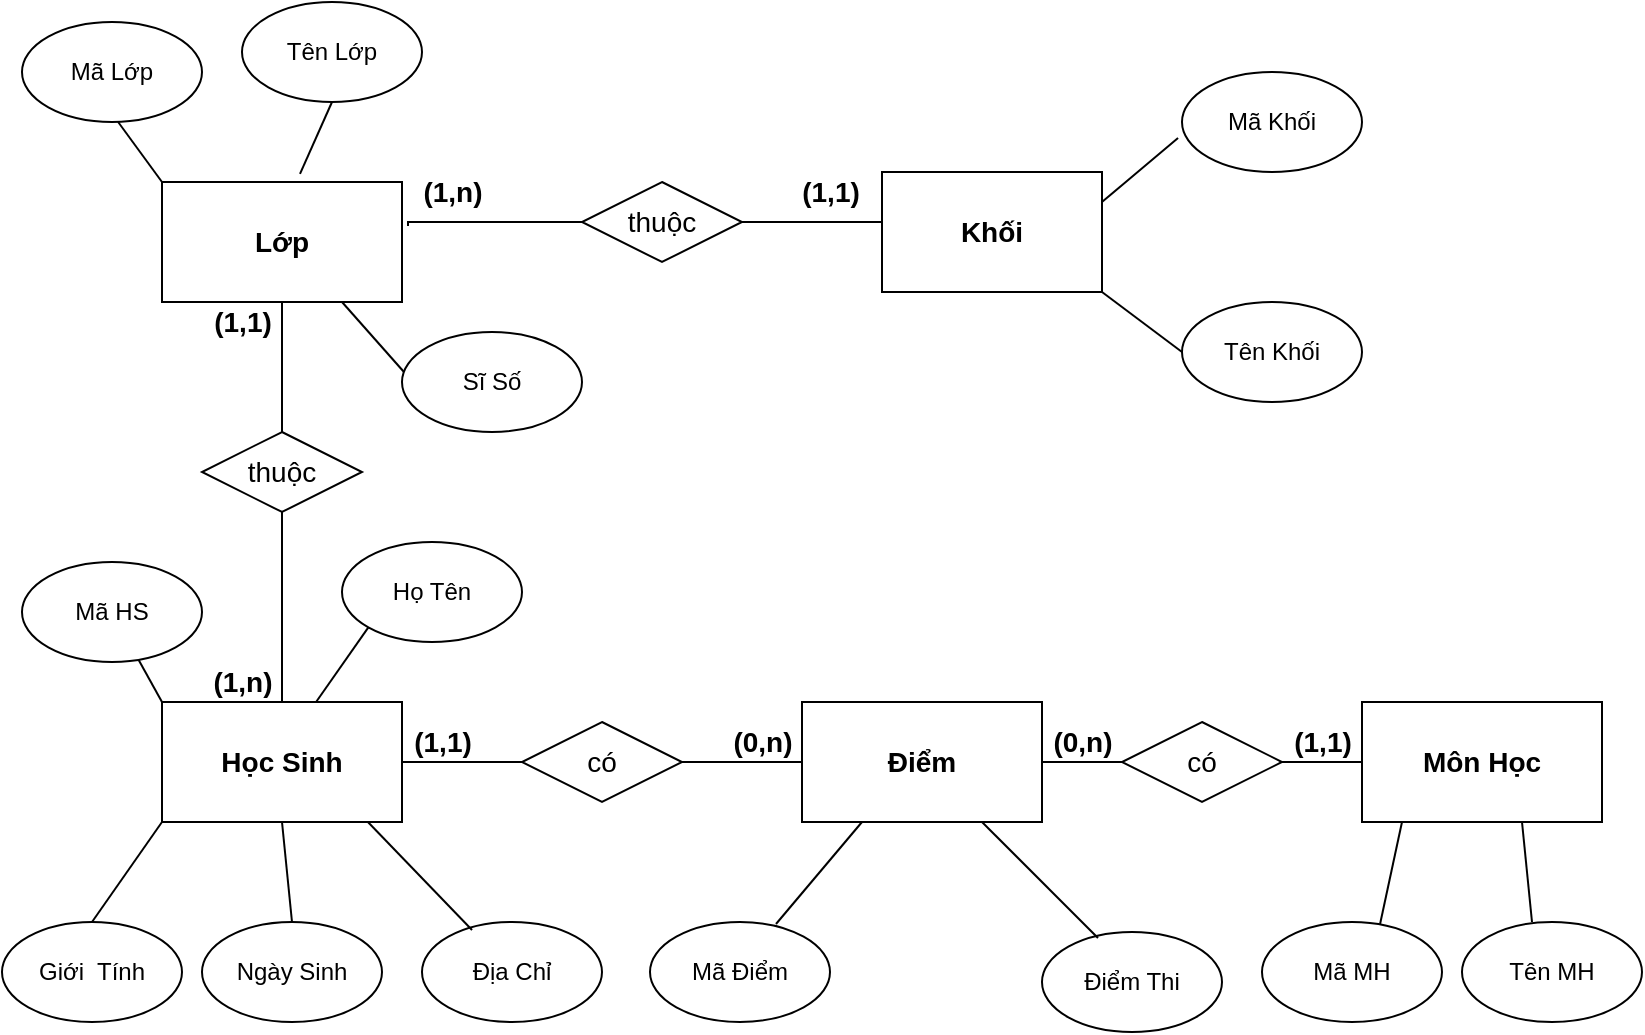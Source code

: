 <mxfile version="14.9.2" type="github">
  <diagram id="Bu6V3V-Sf1SO0hkXzAme" name="Page-1">
    <mxGraphModel dx="868" dy="450" grid="1" gridSize="10" guides="1" tooltips="1" connect="1" arrows="1" fold="1" page="1" pageScale="1" pageWidth="827" pageHeight="1169" math="0" shadow="0">
      <root>
        <mxCell id="0" />
        <mxCell id="1" parent="0" />
        <mxCell id="QMtQDDyE9ecYJNEzUJB2-11" style="rounded=0;orthogonalLoop=1;jettySize=auto;html=1;exitX=1;exitY=0.5;exitDx=0;exitDy=0;entryX=0;entryY=0.5;entryDx=0;entryDy=0;endArrow=none;endFill=0;startArrow=none;" parent="1" source="bpnxgHZHVHbwMCRgW0WN-5" target="QMtQDDyE9ecYJNEzUJB2-2" edge="1">
          <mxGeometry relative="1" as="geometry">
            <Array as="points">
              <mxPoint x="320" y="670" />
            </Array>
          </mxGeometry>
        </mxCell>
        <mxCell id="bpnxgHZHVHbwMCRgW0WN-23" style="edgeStyle=orthogonalEdgeStyle;rounded=0;orthogonalLoop=1;jettySize=auto;html=1;exitX=0.5;exitY=0;exitDx=0;exitDy=0;entryX=0.5;entryY=1;entryDx=0;entryDy=0;endArrow=none;endFill=0;" parent="1" source="QMtQDDyE9ecYJNEzUJB2-1" target="QMtQDDyE9ecYJNEzUJB2-4" edge="1">
          <mxGeometry relative="1" as="geometry" />
        </mxCell>
        <mxCell id="QMtQDDyE9ecYJNEzUJB2-1" value="&lt;font style=&quot;font-size: 14px&quot;&gt;&lt;b&gt;Học Sinh&lt;/b&gt;&lt;/font&gt;" style="rounded=0;whiteSpace=wrap;html=1;strokeWidth=1;" parent="1" vertex="1">
          <mxGeometry x="80" y="640" width="120" height="60" as="geometry" />
        </mxCell>
        <mxCell id="bpnxgHZHVHbwMCRgW0WN-4" style="edgeStyle=orthogonalEdgeStyle;rounded=0;orthogonalLoop=1;jettySize=auto;html=1;exitX=1;exitY=0.5;exitDx=0;exitDy=0;entryX=0;entryY=0.5;entryDx=0;entryDy=0;endArrow=none;endFill=0;" parent="1" source="QMtQDDyE9ecYJNEzUJB2-2" target="QMtQDDyE9ecYJNEzUJB2-6" edge="1">
          <mxGeometry relative="1" as="geometry" />
        </mxCell>
        <mxCell id="QMtQDDyE9ecYJNEzUJB2-2" value="&lt;span style=&quot;font-size: 14px&quot;&gt;&lt;b&gt;Điểm&lt;/b&gt;&lt;/span&gt;" style="rounded=0;whiteSpace=wrap;html=1;strokeWidth=1;" parent="1" vertex="1">
          <mxGeometry x="400" y="640" width="120" height="60" as="geometry" />
        </mxCell>
        <mxCell id="QMtQDDyE9ecYJNEzUJB2-4" value="&lt;span style=&quot;font-size: 14px&quot;&gt;&lt;b&gt;Lớp&lt;/b&gt;&lt;/span&gt;" style="rounded=0;whiteSpace=wrap;html=1;strokeWidth=1;" parent="1" vertex="1">
          <mxGeometry x="80" y="380" width="120" height="60" as="geometry" />
        </mxCell>
        <mxCell id="QMtQDDyE9ecYJNEzUJB2-6" value="&lt;span style=&quot;font-size: 14px&quot;&gt;&lt;b&gt;Môn Học&lt;/b&gt;&lt;/span&gt;" style="rounded=0;whiteSpace=wrap;html=1;strokeWidth=1;" parent="1" vertex="1">
          <mxGeometry x="680" y="640" width="120" height="60" as="geometry" />
        </mxCell>
        <mxCell id="QMtQDDyE9ecYJNEzUJB2-7" value="&lt;span style=&quot;font-size: 14px&quot;&gt;&lt;b&gt;Khối&lt;/b&gt;&lt;/span&gt;" style="rounded=0;whiteSpace=wrap;html=1;strokeWidth=1;" parent="1" vertex="1">
          <mxGeometry x="440" y="375" width="110" height="60" as="geometry" />
        </mxCell>
        <mxCell id="bpnxgHZHVHbwMCRgW0WN-5" value="&lt;font style=&quot;font-size: 14px&quot;&gt;có&lt;/font&gt;" style="rhombus;whiteSpace=wrap;html=1;" parent="1" vertex="1">
          <mxGeometry x="260" y="650" width="80" height="40" as="geometry" />
        </mxCell>
        <mxCell id="bpnxgHZHVHbwMCRgW0WN-6" value="" style="rounded=0;orthogonalLoop=1;jettySize=auto;html=1;exitX=1;exitY=0.5;exitDx=0;exitDy=0;entryX=0;entryY=0.5;entryDx=0;entryDy=0;endArrow=none;endFill=0;" parent="1" source="QMtQDDyE9ecYJNEzUJB2-1" target="bpnxgHZHVHbwMCRgW0WN-5" edge="1">
          <mxGeometry relative="1" as="geometry">
            <mxPoint x="240" y="670" as="sourcePoint" />
            <mxPoint x="400" y="670" as="targetPoint" />
            <Array as="points" />
          </mxGeometry>
        </mxCell>
        <mxCell id="bpnxgHZHVHbwMCRgW0WN-7" value="Mã HS" style="ellipse;whiteSpace=wrap;html=1;" parent="1" vertex="1">
          <mxGeometry x="10" y="570" width="90" height="50" as="geometry" />
        </mxCell>
        <mxCell id="bpnxgHZHVHbwMCRgW0WN-8" value="Họ Tên" style="ellipse;whiteSpace=wrap;html=1;" parent="1" vertex="1">
          <mxGeometry x="170" y="560" width="90" height="50" as="geometry" />
        </mxCell>
        <mxCell id="bpnxgHZHVHbwMCRgW0WN-9" value="Ngày Sinh" style="ellipse;whiteSpace=wrap;html=1;" parent="1" vertex="1">
          <mxGeometry x="100" y="750" width="90" height="50" as="geometry" />
        </mxCell>
        <mxCell id="bpnxgHZHVHbwMCRgW0WN-10" value="Giới&amp;nbsp; Tính" style="ellipse;whiteSpace=wrap;html=1;" parent="1" vertex="1">
          <mxGeometry y="750" width="90" height="50" as="geometry" />
        </mxCell>
        <mxCell id="bpnxgHZHVHbwMCRgW0WN-11" value="Địa Chỉ" style="ellipse;whiteSpace=wrap;html=1;" parent="1" vertex="1">
          <mxGeometry x="210" y="750" width="90" height="50" as="geometry" />
        </mxCell>
        <mxCell id="bpnxgHZHVHbwMCRgW0WN-13" value="" style="endArrow=none;html=1;exitX=0.642;exitY=0;exitDx=0;exitDy=0;exitPerimeter=0;entryX=0;entryY=1;entryDx=0;entryDy=0;" parent="1" source="QMtQDDyE9ecYJNEzUJB2-1" target="bpnxgHZHVHbwMCRgW0WN-8" edge="1">
          <mxGeometry width="50" height="50" relative="1" as="geometry">
            <mxPoint x="135" y="640" as="sourcePoint" />
            <mxPoint x="175" y="600" as="targetPoint" />
          </mxGeometry>
        </mxCell>
        <mxCell id="bpnxgHZHVHbwMCRgW0WN-14" value="" style="endArrow=none;html=1;exitX=0.5;exitY=0;exitDx=0;exitDy=0;" parent="1" source="bpnxgHZHVHbwMCRgW0WN-10" edge="1">
          <mxGeometry width="50" height="50" relative="1" as="geometry">
            <mxPoint x="62.04" y="740" as="sourcePoint" />
            <mxPoint x="80" y="700" as="targetPoint" />
          </mxGeometry>
        </mxCell>
        <mxCell id="bpnxgHZHVHbwMCRgW0WN-15" value="" style="endArrow=none;html=1;exitX=0.5;exitY=0;exitDx=0;exitDy=0;" parent="1" source="bpnxgHZHVHbwMCRgW0WN-9" edge="1">
          <mxGeometry width="50" height="50" relative="1" as="geometry">
            <mxPoint x="122.04" y="740" as="sourcePoint" />
            <mxPoint x="140" y="700" as="targetPoint" />
          </mxGeometry>
        </mxCell>
        <mxCell id="bpnxgHZHVHbwMCRgW0WN-16" value="" style="endArrow=none;html=1;exitX=0.278;exitY=0.08;exitDx=0;exitDy=0;exitPerimeter=0;entryX=0.858;entryY=1;entryDx=0;entryDy=0;entryPerimeter=0;" parent="1" source="bpnxgHZHVHbwMCRgW0WN-11" target="QMtQDDyE9ecYJNEzUJB2-1" edge="1">
          <mxGeometry width="50" height="50" relative="1" as="geometry">
            <mxPoint x="260" y="760" as="sourcePoint" />
            <mxPoint x="200" y="700" as="targetPoint" />
          </mxGeometry>
        </mxCell>
        <mxCell id="bpnxgHZHVHbwMCRgW0WN-18" value="" style="endArrow=none;html=1;exitX=0;exitY=0;exitDx=0;exitDy=0;" parent="1" source="QMtQDDyE9ecYJNEzUJB2-1" target="bpnxgHZHVHbwMCRgW0WN-7" edge="1">
          <mxGeometry width="50" height="50" relative="1" as="geometry">
            <mxPoint x="36.02" y="640" as="sourcePoint" />
            <mxPoint x="71" y="621" as="targetPoint" />
          </mxGeometry>
        </mxCell>
        <mxCell id="bpnxgHZHVHbwMCRgW0WN-19" value="&lt;font style=&quot;font-size: 14px&quot;&gt;có&lt;/font&gt;" style="rhombus;whiteSpace=wrap;html=1;" parent="1" vertex="1">
          <mxGeometry x="560" y="650" width="80" height="40" as="geometry" />
        </mxCell>
        <mxCell id="bpnxgHZHVHbwMCRgW0WN-27" value="&lt;font style=&quot;font-size: 14px&quot;&gt;thuộc&lt;/font&gt;" style="rhombus;whiteSpace=wrap;html=1;" parent="1" vertex="1">
          <mxGeometry x="100" y="505" width="80" height="40" as="geometry" />
        </mxCell>
        <mxCell id="Yj_Iao0Bh0CvilCDldHS-1" style="edgeStyle=orthogonalEdgeStyle;rounded=0;orthogonalLoop=1;jettySize=auto;html=1;exitX=1;exitY=0.5;exitDx=0;exitDy=0;endArrow=none;endFill=0;" parent="1" source="bpnxgHZHVHbwMCRgW0WN-28" edge="1">
          <mxGeometry relative="1" as="geometry">
            <mxPoint x="440" y="400" as="targetPoint" />
          </mxGeometry>
        </mxCell>
        <mxCell id="bpnxgHZHVHbwMCRgW0WN-28" value="&lt;font style=&quot;font-size: 14px&quot;&gt;thuộc&lt;/font&gt;" style="rhombus;whiteSpace=wrap;html=1;" parent="1" vertex="1">
          <mxGeometry x="290" y="380" width="80" height="40" as="geometry" />
        </mxCell>
        <mxCell id="bpnxgHZHVHbwMCRgW0WN-29" value="" style="edgeStyle=orthogonalEdgeStyle;rounded=0;orthogonalLoop=1;jettySize=auto;html=1;exitX=1.025;exitY=0.367;exitDx=0;exitDy=0;entryX=0;entryY=0.5;entryDx=0;entryDy=0;endArrow=none;endFill=0;exitPerimeter=0;" parent="1" source="QMtQDDyE9ecYJNEzUJB2-4" target="bpnxgHZHVHbwMCRgW0WN-28" edge="1">
          <mxGeometry relative="1" as="geometry">
            <mxPoint x="140" y="360" as="sourcePoint" />
            <mxPoint x="140" y="200" as="targetPoint" />
            <Array as="points">
              <mxPoint x="203" y="400" />
            </Array>
          </mxGeometry>
        </mxCell>
        <mxCell id="bpnxgHZHVHbwMCRgW0WN-40" value="Tên MH" style="ellipse;whiteSpace=wrap;html=1;" parent="1" vertex="1">
          <mxGeometry x="730" y="750" width="90" height="50" as="geometry" />
        </mxCell>
        <mxCell id="bpnxgHZHVHbwMCRgW0WN-41" value="Mã MH" style="ellipse;whiteSpace=wrap;html=1;" parent="1" vertex="1">
          <mxGeometry x="630" y="750" width="90" height="50" as="geometry" />
        </mxCell>
        <mxCell id="bpnxgHZHVHbwMCRgW0WN-42" value="" style="endArrow=none;html=1;exitX=0.656;exitY=0.02;exitDx=0;exitDy=0;exitPerimeter=0;" parent="1" source="bpnxgHZHVHbwMCRgW0WN-41" edge="1">
          <mxGeometry width="50" height="50" relative="1" as="geometry">
            <mxPoint x="647" y="749" as="sourcePoint" />
            <mxPoint x="700" y="700" as="targetPoint" />
          </mxGeometry>
        </mxCell>
        <mxCell id="bpnxgHZHVHbwMCRgW0WN-43" value="" style="endArrow=none;html=1;exitX=0.5;exitY=0;exitDx=0;exitDy=0;" parent="1" edge="1">
          <mxGeometry width="50" height="50" relative="1" as="geometry">
            <mxPoint x="765" y="750" as="sourcePoint" />
            <mxPoint x="760" y="700" as="targetPoint" />
          </mxGeometry>
        </mxCell>
        <mxCell id="bpnxgHZHVHbwMCRgW0WN-44" value="" style="endArrow=none;html=1;exitX=0.7;exitY=0.02;exitDx=0;exitDy=0;exitPerimeter=0;" parent="1" source="bpnxgHZHVHbwMCRgW0WN-45" edge="1">
          <mxGeometry width="50" height="50" relative="1" as="geometry">
            <mxPoint x="435" y="750" as="sourcePoint" />
            <mxPoint x="430" y="700" as="targetPoint" />
          </mxGeometry>
        </mxCell>
        <mxCell id="bpnxgHZHVHbwMCRgW0WN-45" value="Mã Điểm" style="ellipse;whiteSpace=wrap;html=1;" parent="1" vertex="1">
          <mxGeometry x="324" y="750" width="90" height="50" as="geometry" />
        </mxCell>
        <mxCell id="bpnxgHZHVHbwMCRgW0WN-46" value="Sĩ Số" style="ellipse;whiteSpace=wrap;html=1;" parent="1" vertex="1">
          <mxGeometry x="200" y="455" width="90" height="50" as="geometry" />
        </mxCell>
        <mxCell id="bpnxgHZHVHbwMCRgW0WN-47" value="Tên Lớp" style="ellipse;whiteSpace=wrap;html=1;" parent="1" vertex="1">
          <mxGeometry x="120" y="290" width="90" height="50" as="geometry" />
        </mxCell>
        <mxCell id="bpnxgHZHVHbwMCRgW0WN-48" value="Mã Lớp" style="ellipse;whiteSpace=wrap;html=1;" parent="1" vertex="1">
          <mxGeometry x="10" y="300" width="90" height="50" as="geometry" />
        </mxCell>
        <mxCell id="bpnxgHZHVHbwMCRgW0WN-49" value="" style="endArrow=none;html=1;exitX=0.011;exitY=0.4;exitDx=0;exitDy=0;exitPerimeter=0;entryX=0.75;entryY=1;entryDx=0;entryDy=0;" parent="1" source="bpnxgHZHVHbwMCRgW0WN-46" target="QMtQDDyE9ecYJNEzUJB2-4" edge="1">
          <mxGeometry width="50" height="50" relative="1" as="geometry">
            <mxPoint x="153.86" y="477.32" as="sourcePoint" />
            <mxPoint x="180.0" y="439.998" as="targetPoint" />
          </mxGeometry>
        </mxCell>
        <mxCell id="bpnxgHZHVHbwMCRgW0WN-50" value="" style="endArrow=none;html=1;exitX=0;exitY=0;exitDx=0;exitDy=0;entryX=0;entryY=1;entryDx=0;entryDy=0;" parent="1" source="QMtQDDyE9ecYJNEzUJB2-4" edge="1">
          <mxGeometry width="50" height="50" relative="1" as="geometry">
            <mxPoint x="31.93" y="387.32" as="sourcePoint" />
            <mxPoint x="58.07" y="349.998" as="targetPoint" />
          </mxGeometry>
        </mxCell>
        <mxCell id="bpnxgHZHVHbwMCRgW0WN-51" value="" style="endArrow=none;html=1;exitX=0.575;exitY=-0.067;exitDx=0;exitDy=0;exitPerimeter=0;entryX=0.5;entryY=1;entryDx=0;entryDy=0;" parent="1" source="QMtQDDyE9ecYJNEzUJB2-4" target="bpnxgHZHVHbwMCRgW0WN-47" edge="1">
          <mxGeometry width="50" height="50" relative="1" as="geometry">
            <mxPoint x="200.0" y="380" as="sourcePoint" />
            <mxPoint x="220" y="340" as="targetPoint" />
          </mxGeometry>
        </mxCell>
        <mxCell id="bpnxgHZHVHbwMCRgW0WN-53" value="Tên Khối" style="ellipse;whiteSpace=wrap;html=1;" parent="1" vertex="1">
          <mxGeometry x="590" y="440" width="90" height="50" as="geometry" />
        </mxCell>
        <mxCell id="bpnxgHZHVHbwMCRgW0WN-54" value="Mã Khối" style="ellipse;whiteSpace=wrap;html=1;" parent="1" vertex="1">
          <mxGeometry x="590" y="325" width="90" height="50" as="geometry" />
        </mxCell>
        <mxCell id="bpnxgHZHVHbwMCRgW0WN-55" value="" style="endArrow=none;html=1;exitX=1;exitY=1;exitDx=0;exitDy=0;entryX=0;entryY=0.5;entryDx=0;entryDy=0;" parent="1" source="QMtQDDyE9ecYJNEzUJB2-7" target="bpnxgHZHVHbwMCRgW0WN-53" edge="1">
          <mxGeometry width="50" height="50" relative="1" as="geometry">
            <mxPoint x="228.86" y="200" as="sourcePoint" />
            <mxPoint x="255.0" y="162.678" as="targetPoint" />
          </mxGeometry>
        </mxCell>
        <mxCell id="bpnxgHZHVHbwMCRgW0WN-56" value="" style="endArrow=none;html=1;exitX=1;exitY=0.25;exitDx=0;exitDy=0;entryX=-0.022;entryY=0.66;entryDx=0;entryDy=0;entryPerimeter=0;" parent="1" source="QMtQDDyE9ecYJNEzUJB2-7" target="bpnxgHZHVHbwMCRgW0WN-54" edge="1">
          <mxGeometry width="50" height="50" relative="1" as="geometry">
            <mxPoint x="165" y="117.32" as="sourcePoint" />
            <mxPoint x="191.14" y="79.998" as="targetPoint" />
          </mxGeometry>
        </mxCell>
        <mxCell id="H7F43zGaFquIjmCWjuKK-1" value="Điểm Thi" style="ellipse;whiteSpace=wrap;html=1;" parent="1" vertex="1">
          <mxGeometry x="520" y="755" width="90" height="50" as="geometry" />
        </mxCell>
        <mxCell id="H7F43zGaFquIjmCWjuKK-2" value="" style="endArrow=none;html=1;exitX=0.311;exitY=0.06;exitDx=0;exitDy=0;exitPerimeter=0;" parent="1" source="H7F43zGaFquIjmCWjuKK-1" edge="1">
          <mxGeometry width="50" height="50" relative="1" as="geometry">
            <mxPoint x="495" y="750" as="sourcePoint" />
            <mxPoint x="490" y="700" as="targetPoint" />
          </mxGeometry>
        </mxCell>
        <mxCell id="H7F43zGaFquIjmCWjuKK-3" value="&lt;b&gt;&lt;font style=&quot;font-size: 14px&quot;&gt;(1,1)&lt;/font&gt;&lt;/b&gt;" style="text;html=1;align=center;verticalAlign=middle;resizable=0;points=[];autosize=1;strokeColor=none;" parent="1" vertex="1">
          <mxGeometry x="200" y="650" width="40" height="20" as="geometry" />
        </mxCell>
        <mxCell id="H7F43zGaFquIjmCWjuKK-4" value="&lt;b&gt;&lt;font style=&quot;font-size: 14px&quot;&gt;(0,n)&lt;/font&gt;&lt;/b&gt;" style="text;html=1;align=center;verticalAlign=middle;resizable=0;points=[];autosize=1;strokeColor=none;" parent="1" vertex="1">
          <mxGeometry x="355" y="650" width="50" height="20" as="geometry" />
        </mxCell>
        <mxCell id="H7F43zGaFquIjmCWjuKK-8" value="&lt;b&gt;&lt;font style=&quot;font-size: 14px&quot;&gt;(0,n)&lt;/font&gt;&lt;/b&gt;" style="text;html=1;align=center;verticalAlign=middle;resizable=0;points=[];autosize=1;strokeColor=none;" parent="1" vertex="1">
          <mxGeometry x="515" y="650" width="50" height="20" as="geometry" />
        </mxCell>
        <mxCell id="H7F43zGaFquIjmCWjuKK-9" value="&lt;b&gt;&lt;font style=&quot;font-size: 14px&quot;&gt;(1,1)&lt;/font&gt;&lt;/b&gt;" style="text;html=1;align=center;verticalAlign=middle;resizable=0;points=[];autosize=1;strokeColor=none;" parent="1" vertex="1">
          <mxGeometry x="640" y="650" width="40" height="20" as="geometry" />
        </mxCell>
        <mxCell id="H7F43zGaFquIjmCWjuKK-10" value="&lt;b&gt;&lt;font style=&quot;font-size: 14px&quot;&gt;(1,n)&lt;/font&gt;&lt;/b&gt;" style="text;html=1;align=center;verticalAlign=middle;resizable=0;points=[];autosize=1;strokeColor=none;" parent="1" vertex="1">
          <mxGeometry x="95" y="620" width="50" height="20" as="geometry" />
        </mxCell>
        <mxCell id="H7F43zGaFquIjmCWjuKK-11" value="&lt;b&gt;&lt;font style=&quot;font-size: 14px&quot;&gt;(1,1)&lt;/font&gt;&lt;/b&gt;" style="text;html=1;align=center;verticalAlign=middle;resizable=0;points=[];autosize=1;strokeColor=none;" parent="1" vertex="1">
          <mxGeometry x="100" y="440" width="40" height="20" as="geometry" />
        </mxCell>
        <mxCell id="H7F43zGaFquIjmCWjuKK-17" value="&lt;b&gt;&lt;font style=&quot;font-size: 14px&quot;&gt;(1,n)&lt;/font&gt;&lt;/b&gt;" style="text;html=1;align=center;verticalAlign=middle;resizable=0;points=[];autosize=1;strokeColor=none;" parent="1" vertex="1">
          <mxGeometry x="200" y="375" width="50" height="20" as="geometry" />
        </mxCell>
        <mxCell id="H7F43zGaFquIjmCWjuKK-18" value="&lt;b&gt;&lt;font style=&quot;font-size: 14px&quot;&gt;(1,1)&lt;/font&gt;&lt;/b&gt;" style="text;html=1;align=center;verticalAlign=middle;resizable=0;points=[];autosize=1;strokeColor=none;" parent="1" vertex="1">
          <mxGeometry x="394" y="375" width="40" height="20" as="geometry" />
        </mxCell>
      </root>
    </mxGraphModel>
  </diagram>
</mxfile>
